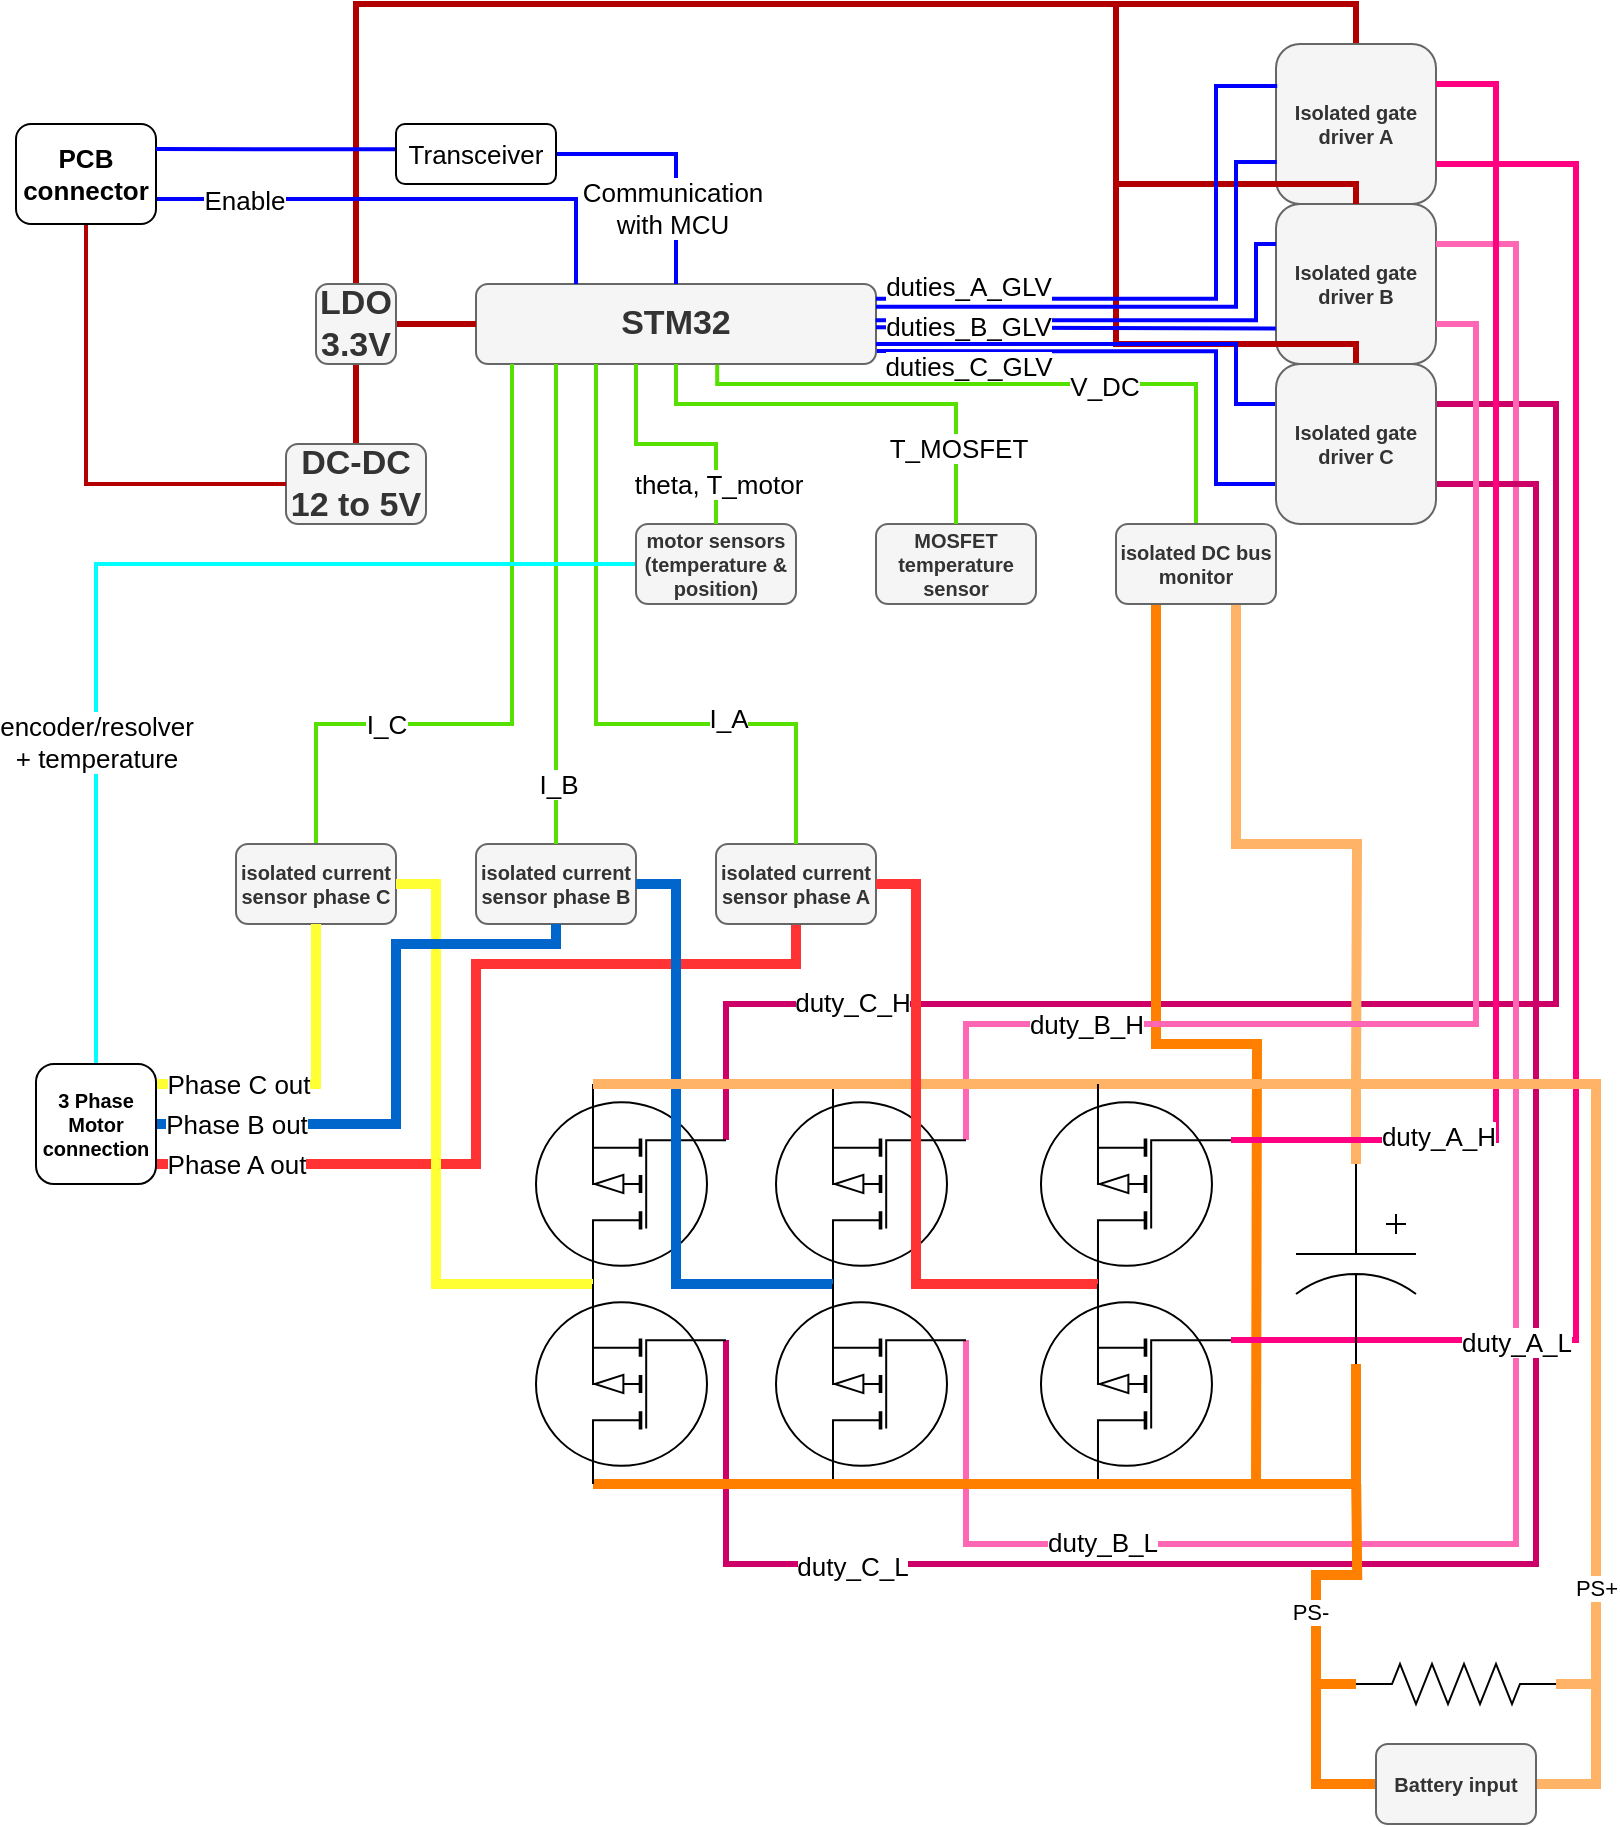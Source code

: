 <mxfile version="15.4.0" type="device"><diagram id="5Pzjqq4wumQUQImw1hYu" name="Página-1"><mxGraphModel dx="2403" dy="459" grid="1" gridSize="10" guides="1" tooltips="1" connect="1" arrows="1" fold="1" page="1" pageScale="1" pageWidth="827" pageHeight="1169" math="0" shadow="0"><root><mxCell id="0"/><mxCell id="1" parent="0"/><mxCell id="_ojt_vFUJK3-o-UAmFjO-43" value="Isolated gate driver B" style="rounded=1;whiteSpace=wrap;html=1;fontSize=10;fontStyle=1;fillColor=#f5f5f5;strokeColor=#666666;fontColor=#333333;" parent="1" vertex="1"><mxGeometry x="-190" y="110" width="80" height="80" as="geometry"/></mxCell><mxCell id="_ojt_vFUJK3-o-UAmFjO-94" style="edgeStyle=orthogonalEdgeStyle;rounded=0;orthogonalLoop=1;jettySize=auto;html=1;exitX=0.5;exitY=0;exitDx=0;exitDy=0;fontSize=10;endArrow=none;endFill=0;strokeColor=#B20000;strokeWidth=3;fillColor=#e51400;" parent="1" source="_ojt_vFUJK3-o-UAmFjO-44" edge="1"><mxGeometry relative="1" as="geometry"><mxPoint x="-270" y="100" as="targetPoint"/><Array as="points"><mxPoint x="-150" y="180"/><mxPoint x="-270" y="180"/></Array></mxGeometry></mxCell><mxCell id="_ojt_vFUJK3-o-UAmFjO-75" style="edgeStyle=orthogonalEdgeStyle;rounded=0;orthogonalLoop=1;jettySize=auto;html=1;exitX=0;exitY=0.72;exitDx=0;exitDy=0;exitPerimeter=0;entryX=1;entryY=0.25;entryDx=0;entryDy=0;fontSize=10;endArrow=none;endFill=0;strokeColor=#CC0066;strokeWidth=3;" parent="1" source="_ojt_vFUJK3-o-UAmFjO-55" target="_ojt_vFUJK3-o-UAmFjO-44" edge="1"><mxGeometry relative="1" as="geometry"><Array as="points"><mxPoint x="-465" y="510"/><mxPoint x="-50" y="510"/><mxPoint x="-50" y="210"/></Array></mxGeometry></mxCell><mxCell id="_ojt_vFUJK3-o-UAmFjO-109" value="duty_C_H" style="edgeLabel;html=1;align=center;verticalAlign=middle;resizable=0;points=[];fontSize=13;" parent="_ojt_vFUJK3-o-UAmFjO-75" vertex="1" connectable="0"><mxGeometry x="-0.705" y="1" relative="1" as="geometry"><mxPoint x="6" as="offset"/></mxGeometry></mxCell><mxCell id="_ojt_vFUJK3-o-UAmFjO-55" value="" style="verticalLabelPosition=bottom;shadow=0;dashed=0;align=center;html=1;verticalAlign=top;shape=mxgraph.electrical.mosfets1.mosfet_ic_p;fontSize=10;direction=west;" parent="1" vertex="1"><mxGeometry x="-560" y="550" width="95" height="100" as="geometry"/></mxCell><mxCell id="_ojt_vFUJK3-o-UAmFjO-4" value="STM32" style="rounded=1;whiteSpace=wrap;html=1;fontSize=17;fontStyle=1;fillColor=#f5f5f5;strokeColor=#666666;fontColor=#333333;" parent="1" vertex="1"><mxGeometry x="-590" y="150" width="200" height="40" as="geometry"/></mxCell><mxCell id="_ojt_vFUJK3-o-UAmFjO-5" value="" style="edgeStyle=orthogonalEdgeStyle;rounded=0;orthogonalLoop=1;jettySize=auto;html=1;endArrow=none;endFill=0;endSize=4;strokeColor=#B20000;strokeWidth=3;fillColor=#e51400;" parent="1" source="_ojt_vFUJK3-o-UAmFjO-7" target="_ojt_vFUJK3-o-UAmFjO-4" edge="1"><mxGeometry relative="1" as="geometry"/></mxCell><mxCell id="_ojt_vFUJK3-o-UAmFjO-6" value="" style="edgeStyle=orthogonalEdgeStyle;rounded=0;orthogonalLoop=1;jettySize=auto;html=1;fillColor=#e51400;strokeColor=#B20000;endArrow=none;endFill=0;strokeWidth=3;" parent="1" source="_ojt_vFUJK3-o-UAmFjO-7" target="_ojt_vFUJK3-o-UAmFjO-8" edge="1"><mxGeometry relative="1" as="geometry"/></mxCell><mxCell id="_ojt_vFUJK3-o-UAmFjO-92" style="edgeStyle=orthogonalEdgeStyle;rounded=0;orthogonalLoop=1;jettySize=auto;html=1;entryX=0.5;entryY=0;entryDx=0;entryDy=0;fontSize=10;endArrow=none;endFill=0;strokeColor=#B20000;strokeWidth=3;fillColor=#e51400;" parent="1" source="_ojt_vFUJK3-o-UAmFjO-7" target="_ojt_vFUJK3-o-UAmFjO-42" edge="1"><mxGeometry relative="1" as="geometry"><Array as="points"><mxPoint x="-650" y="10"/><mxPoint x="-150" y="10"/></Array></mxGeometry></mxCell><mxCell id="_ojt_vFUJK3-o-UAmFjO-7" value="LDO 3.3V" style="rounded=1;whiteSpace=wrap;html=1;fontSize=17;fontStyle=1;fillColor=#f5f5f5;strokeColor=#666666;fontColor=#333333;" parent="1" vertex="1"><mxGeometry x="-670" y="150" width="40" height="40" as="geometry"/></mxCell><mxCell id="_ojt_vFUJK3-o-UAmFjO-8" value="DC-DC 12 to 5V" style="rounded=1;whiteSpace=wrap;html=1;fontSize=17;fontStyle=1;fillColor=#f5f5f5;strokeColor=#666666;fontColor=#333333;" parent="1" vertex="1"><mxGeometry x="-685" y="230" width="70" height="40" as="geometry"/></mxCell><mxCell id="_ojt_vFUJK3-o-UAmFjO-9" style="edgeStyle=orthogonalEdgeStyle;rounded=0;orthogonalLoop=1;jettySize=auto;html=1;exitX=0.5;exitY=0;exitDx=0;exitDy=0;entryX=0.09;entryY=1.001;entryDx=0;entryDy=0;endArrow=none;endFill=0;strokeWidth=2;fillColor=#60a917;strokeColor=#56E000;entryPerimeter=0;" parent="1" source="_ojt_vFUJK3-o-UAmFjO-10" target="_ojt_vFUJK3-o-UAmFjO-4" edge="1"><mxGeometry relative="1" as="geometry"><Array as="points"><mxPoint x="-670" y="370"/><mxPoint x="-572" y="370"/></Array><mxPoint x="-130" y="610.0" as="targetPoint"/></mxGeometry></mxCell><mxCell id="_ojt_vFUJK3-o-UAmFjO-123" value="I_C" style="edgeLabel;html=1;align=center;verticalAlign=middle;resizable=0;points=[];fontSize=13;" parent="_ojt_vFUJK3-o-UAmFjO-9" vertex="1" connectable="0"><mxGeometry x="-0.442" relative="1" as="geometry"><mxPoint as="offset"/></mxGeometry></mxCell><mxCell id="_ojt_vFUJK3-o-UAmFjO-10" value="&lt;div style=&quot;font-size: 10px&quot;&gt;isolated current sensor phase C&lt;/div&gt;" style="rounded=1;whiteSpace=wrap;html=1;fontSize=10;fontStyle=1;fillColor=#f5f5f5;strokeColor=#666666;fontColor=#333333;" parent="1" vertex="1"><mxGeometry x="-710" y="430" width="80" height="40" as="geometry"/></mxCell><mxCell id="_ojt_vFUJK3-o-UAmFjO-11" value="isolated&amp;nbsp;&lt;span&gt;current&lt;/span&gt;&lt;br&gt;&lt;div&gt;&lt;span style=&quot;font-size: 10px&quot;&gt;sensor phase B&lt;/span&gt;&lt;/div&gt;" style="rounded=1;whiteSpace=wrap;html=1;fontSize=10;fontStyle=1;fillColor=#f5f5f5;strokeColor=#666666;fontColor=#333333;" parent="1" vertex="1"><mxGeometry x="-590" y="430" width="80" height="40" as="geometry"/></mxCell><mxCell id="_ojt_vFUJK3-o-UAmFjO-79" style="edgeStyle=orthogonalEdgeStyle;rounded=0;orthogonalLoop=1;jettySize=auto;html=1;exitX=0.5;exitY=1;exitDx=0;exitDy=0;fontSize=10;endArrow=none;endFill=0;strokeColor=#FF3333;strokeWidth=5;" parent="1" source="_ojt_vFUJK3-o-UAmFjO-12" edge="1"><mxGeometry relative="1" as="geometry"><mxPoint x="-750" y="590" as="targetPoint"/><Array as="points"><mxPoint x="-430" y="490"/><mxPoint x="-590" y="490"/><mxPoint x="-590" y="590"/></Array></mxGeometry></mxCell><mxCell id="_ojt_vFUJK3-o-UAmFjO-108" value="Phase A out" style="edgeLabel;html=1;align=center;verticalAlign=middle;resizable=0;points=[];fontSize=13;" parent="_ojt_vFUJK3-o-UAmFjO-79" vertex="1" connectable="0"><mxGeometry x="0.869" relative="1" as="geometry"><mxPoint x="11" as="offset"/></mxGeometry></mxCell><mxCell id="_ojt_vFUJK3-o-UAmFjO-12" value="isolated&amp;nbsp;&lt;span&gt;current sensor phase A&lt;/span&gt;" style="rounded=1;whiteSpace=wrap;html=1;fontSize=10;fontStyle=1;fillColor=#f5f5f5;strokeColor=#666666;fontColor=#333333;" parent="1" vertex="1"><mxGeometry x="-470" y="430" width="80" height="40" as="geometry"/></mxCell><mxCell id="_ojt_vFUJK3-o-UAmFjO-14" style="edgeStyle=orthogonalEdgeStyle;rounded=0;orthogonalLoop=1;jettySize=auto;html=1;exitX=0.5;exitY=0;exitDx=0;exitDy=0;endArrow=none;endFill=0;strokeWidth=2;fillColor=#60a917;strokeColor=#56E000;" parent="1" source="_ojt_vFUJK3-o-UAmFjO-11" edge="1"><mxGeometry relative="1" as="geometry"><Array as="points"><mxPoint x="-550" y="190"/></Array><mxPoint x="-550" y="190" as="targetPoint"/><mxPoint x="-549.97" y="430" as="sourcePoint"/></mxGeometry></mxCell><mxCell id="_ojt_vFUJK3-o-UAmFjO-124" value="I_B" style="edgeLabel;html=1;align=center;verticalAlign=middle;resizable=0;points=[];fontSize=13;" parent="_ojt_vFUJK3-o-UAmFjO-14" vertex="1" connectable="0"><mxGeometry x="-0.746" y="-1" relative="1" as="geometry"><mxPoint as="offset"/></mxGeometry></mxCell><mxCell id="_ojt_vFUJK3-o-UAmFjO-15" style="edgeStyle=orthogonalEdgeStyle;rounded=0;orthogonalLoop=1;jettySize=auto;html=1;exitX=0.5;exitY=0;exitDx=0;exitDy=0;endArrow=none;endFill=0;strokeWidth=2;fillColor=#60a917;strokeColor=#56E000;" parent="1" edge="1"><mxGeometry relative="1" as="geometry"><Array as="points"><mxPoint x="-430" y="370"/><mxPoint x="-530" y="370"/><mxPoint x="-530" y="190"/></Array><mxPoint x="-530" y="190" as="targetPoint"/><mxPoint x="-430.0" y="430" as="sourcePoint"/></mxGeometry></mxCell><mxCell id="_ojt_vFUJK3-o-UAmFjO-125" value="I_A" style="edgeLabel;html=1;align=center;verticalAlign=middle;resizable=0;points=[];fontSize=13;" parent="_ojt_vFUJK3-o-UAmFjO-15" vertex="1" connectable="0"><mxGeometry x="-0.446" y="-3" relative="1" as="geometry"><mxPoint as="offset"/></mxGeometry></mxCell><mxCell id="_ojt_vFUJK3-o-UAmFjO-95" style="edgeStyle=orthogonalEdgeStyle;rounded=0;orthogonalLoop=1;jettySize=auto;html=1;entryX=0.5;entryY=0;entryDx=0;entryDy=0;fontSize=10;endArrow=none;endFill=0;strokeColor=#00FFFF;strokeWidth=2;" parent="1" source="_ojt_vFUJK3-o-UAmFjO-35" target="_ojt_vFUJK3-o-UAmFjO-80" edge="1"><mxGeometry relative="1" as="geometry"/></mxCell><mxCell id="_ojt_vFUJK3-o-UAmFjO-118" value="encoder/resolver&lt;br&gt;+ temperature" style="edgeLabel;html=1;align=center;verticalAlign=middle;resizable=0;points=[];fontSize=13;" parent="_ojt_vFUJK3-o-UAmFjO-95" vertex="1" connectable="0"><mxGeometry x="0.379" relative="1" as="geometry"><mxPoint as="offset"/></mxGeometry></mxCell><mxCell id="_ojt_vFUJK3-o-UAmFjO-35" value="motor sensors&lt;br&gt;(temperature &amp;amp; position)" style="rounded=1;whiteSpace=wrap;html=1;fontSize=10;fontStyle=1;fillColor=#f5f5f5;strokeColor=#666666;fontColor=#333333;" parent="1" vertex="1"><mxGeometry x="-510" y="270" width="80" height="40" as="geometry"/></mxCell><mxCell id="_ojt_vFUJK3-o-UAmFjO-36" value="MOSFET temperature sensor" style="rounded=1;whiteSpace=wrap;html=1;fontSize=10;fontStyle=1;fillColor=#f5f5f5;strokeColor=#666666;fontColor=#333333;" parent="1" vertex="1"><mxGeometry x="-390" y="270" width="80" height="40" as="geometry"/></mxCell><mxCell id="_ojt_vFUJK3-o-UAmFjO-38" style="edgeStyle=orthogonalEdgeStyle;rounded=0;orthogonalLoop=1;jettySize=auto;html=1;exitX=0.5;exitY=0;exitDx=0;exitDy=0;endArrow=none;endFill=0;strokeWidth=2;fillColor=#60a917;strokeColor=#56E000;" parent="1" source="_ojt_vFUJK3-o-UAmFjO-35" edge="1"><mxGeometry relative="1" as="geometry"><Array as="points"><mxPoint x="-470" y="230"/><mxPoint x="-510" y="230"/></Array><mxPoint x="-510" y="190" as="targetPoint"/><mxPoint x="-410.0" y="430" as="sourcePoint"/></mxGeometry></mxCell><mxCell id="_ojt_vFUJK3-o-UAmFjO-121" value="theta, T_motor" style="edgeLabel;html=1;align=center;verticalAlign=middle;resizable=0;points=[];fontSize=13;" parent="_ojt_vFUJK3-o-UAmFjO-38" vertex="1" connectable="0"><mxGeometry x="0.245" y="1" relative="1" as="geometry"><mxPoint x="35" y="19" as="offset"/></mxGeometry></mxCell><mxCell id="_ojt_vFUJK3-o-UAmFjO-39" style="edgeStyle=orthogonalEdgeStyle;rounded=0;orthogonalLoop=1;jettySize=auto;html=1;exitX=0.5;exitY=0;exitDx=0;exitDy=0;endArrow=none;endFill=0;strokeWidth=2;fillColor=#60a917;strokeColor=#56E000;entryX=0.5;entryY=1;entryDx=0;entryDy=0;" parent="1" target="_ojt_vFUJK3-o-UAmFjO-4" edge="1"><mxGeometry relative="1" as="geometry"><Array as="points"><mxPoint x="-350" y="210"/><mxPoint x="-490" y="210"/></Array><mxPoint x="-480" y="200" as="targetPoint"/><mxPoint x="-350" y="270" as="sourcePoint"/></mxGeometry></mxCell><mxCell id="_ojt_vFUJK3-o-UAmFjO-120" value="T_MOSFET" style="edgeLabel;html=1;align=center;verticalAlign=middle;resizable=0;points=[];fontSize=13;" parent="_ojt_vFUJK3-o-UAmFjO-39" vertex="1" connectable="0"><mxGeometry x="-0.652" y="-1" relative="1" as="geometry"><mxPoint as="offset"/></mxGeometry></mxCell><mxCell id="_ojt_vFUJK3-o-UAmFjO-41" style="edgeStyle=orthogonalEdgeStyle;rounded=0;orthogonalLoop=1;jettySize=auto;html=1;entryX=0.603;entryY=1.008;entryDx=0;entryDy=0;entryPerimeter=0;fontSize=10;endArrow=none;endFill=0;strokeWidth=2;strokeColor=#56E000;" parent="1" source="_ojt_vFUJK3-o-UAmFjO-40" target="_ojt_vFUJK3-o-UAmFjO-4" edge="1"><mxGeometry relative="1" as="geometry"><Array as="points"><mxPoint x="-230" y="200"/><mxPoint x="-469" y="200"/></Array></mxGeometry></mxCell><mxCell id="_ojt_vFUJK3-o-UAmFjO-119" value="V_DC" style="edgeLabel;html=1;align=center;verticalAlign=middle;resizable=0;points=[];fontSize=13;" parent="_ojt_vFUJK3-o-UAmFjO-41" vertex="1" connectable="0"><mxGeometry x="-0.272" y="1" relative="1" as="geometry"><mxPoint as="offset"/></mxGeometry></mxCell><mxCell id="_ojt_vFUJK3-o-UAmFjO-90" style="edgeStyle=orthogonalEdgeStyle;rounded=0;orthogonalLoop=1;jettySize=auto;html=1;exitX=0.75;exitY=1;exitDx=0;exitDy=0;fontSize=10;endArrow=none;endFill=0;strokeColor=#FFB366;strokeWidth=5;" parent="1" source="_ojt_vFUJK3-o-UAmFjO-40" edge="1"><mxGeometry relative="1" as="geometry"><mxPoint x="-150" y="550" as="targetPoint"/></mxGeometry></mxCell><mxCell id="_ojt_vFUJK3-o-UAmFjO-91" style="edgeStyle=orthogonalEdgeStyle;rounded=0;orthogonalLoop=1;jettySize=auto;html=1;exitX=0.25;exitY=1;exitDx=0;exitDy=0;fontSize=10;endArrow=none;endFill=0;strokeColor=#FF8000;strokeWidth=5;" parent="1" source="_ojt_vFUJK3-o-UAmFjO-40" edge="1"><mxGeometry relative="1" as="geometry"><mxPoint x="-200" y="750" as="targetPoint"/></mxGeometry></mxCell><mxCell id="_ojt_vFUJK3-o-UAmFjO-40" value="isolated DC bus monitor" style="rounded=1;whiteSpace=wrap;html=1;fontSize=10;fontStyle=1;fillColor=#f5f5f5;strokeColor=#666666;fontColor=#333333;" parent="1" vertex="1"><mxGeometry x="-270" y="270" width="80" height="40" as="geometry"/></mxCell><mxCell id="_ojt_vFUJK3-o-UAmFjO-42" value="Isolated gate driver A" style="rounded=1;whiteSpace=wrap;html=1;fontSize=10;fontStyle=1;fillColor=#f5f5f5;strokeColor=#666666;fontColor=#333333;" parent="1" vertex="1"><mxGeometry x="-190" y="30" width="80" height="80" as="geometry"/></mxCell><mxCell id="_ojt_vFUJK3-o-UAmFjO-47" style="edgeStyle=orthogonalEdgeStyle;rounded=0;orthogonalLoop=1;jettySize=auto;html=1;exitX=-0.001;exitY=0.778;exitDx=0;exitDy=0;entryX=1;entryY=0.539;entryDx=0;entryDy=0;entryPerimeter=0;fontSize=10;endArrow=none;endFill=0;strokeColor=#0000FF;strokeWidth=2;exitPerimeter=0;" parent="1" source="_ojt_vFUJK3-o-UAmFjO-43" target="_ojt_vFUJK3-o-UAmFjO-4" edge="1"><mxGeometry relative="1" as="geometry"><Array as="points"><mxPoint x="-390" y="172"/></Array></mxGeometry></mxCell><mxCell id="_ojt_vFUJK3-o-UAmFjO-48" style="edgeStyle=orthogonalEdgeStyle;rounded=0;orthogonalLoop=1;jettySize=auto;html=1;exitX=0;exitY=0.25;exitDx=0;exitDy=0;entryX=0.999;entryY=0.452;entryDx=0;entryDy=0;entryPerimeter=0;fontSize=10;endArrow=none;endFill=0;strokeColor=#0000FF;strokeWidth=2;" parent="1" source="_ojt_vFUJK3-o-UAmFjO-43" target="_ojt_vFUJK3-o-UAmFjO-4" edge="1"><mxGeometry relative="1" as="geometry"><Array as="points"><mxPoint x="-200" y="130"/><mxPoint x="-200" y="168"/></Array></mxGeometry></mxCell><mxCell id="_ojt_vFUJK3-o-UAmFjO-73" style="edgeStyle=orthogonalEdgeStyle;rounded=0;orthogonalLoop=1;jettySize=auto;html=1;exitX=1;exitY=0.25;exitDx=0;exitDy=0;entryX=0;entryY=0.72;entryDx=0;entryDy=0;entryPerimeter=0;fontSize=10;endArrow=none;endFill=0;strokeColor=#FF66B3;strokeWidth=3;" parent="1" source="_ojt_vFUJK3-o-UAmFjO-43" target="_ojt_vFUJK3-o-UAmFjO-52" edge="1"><mxGeometry relative="1" as="geometry"><Array as="points"><mxPoint x="-70" y="130"/><mxPoint x="-70" y="780"/><mxPoint x="-345" y="780"/></Array></mxGeometry></mxCell><mxCell id="_ojt_vFUJK3-o-UAmFjO-112" value="duty_B_L" style="edgeLabel;html=1;align=center;verticalAlign=middle;resizable=0;points=[];fontSize=13;" parent="_ojt_vFUJK3-o-UAmFjO-73" vertex="1" connectable="0"><mxGeometry x="0.681" y="-1" relative="1" as="geometry"><mxPoint as="offset"/></mxGeometry></mxCell><mxCell id="_ojt_vFUJK3-o-UAmFjO-93" style="edgeStyle=orthogonalEdgeStyle;rounded=0;orthogonalLoop=1;jettySize=auto;html=1;exitX=0.5;exitY=0;exitDx=0;exitDy=0;fontSize=10;endArrow=none;endFill=0;strokeColor=#B20000;strokeWidth=3;fillColor=#e51400;" parent="1" source="_ojt_vFUJK3-o-UAmFjO-43" edge="1"><mxGeometry relative="1" as="geometry"><mxPoint x="-270" y="10" as="targetPoint"/><Array as="points"><mxPoint x="-150" y="100"/><mxPoint x="-270" y="100"/></Array></mxGeometry></mxCell><mxCell id="_ojt_vFUJK3-o-UAmFjO-45" style="edgeStyle=orthogonalEdgeStyle;rounded=0;orthogonalLoop=1;jettySize=auto;html=1;exitX=0;exitY=0.75;exitDx=0;exitDy=0;entryX=1.002;entryY=0.839;entryDx=0;entryDy=0;entryPerimeter=0;fontSize=10;endArrow=none;endFill=0;strokeColor=#0000FF;strokeWidth=2;fillColor=#0050ef;" parent="1" source="_ojt_vFUJK3-o-UAmFjO-44" target="_ojt_vFUJK3-o-UAmFjO-4" edge="1"><mxGeometry relative="1" as="geometry"><Array as="points"><mxPoint x="-220" y="250"/><mxPoint x="-220" y="184"/></Array></mxGeometry></mxCell><mxCell id="_ojt_vFUJK3-o-UAmFjO-46" style="edgeStyle=orthogonalEdgeStyle;rounded=0;orthogonalLoop=1;jettySize=auto;html=1;exitX=0;exitY=0.25;exitDx=0;exitDy=0;entryX=1;entryY=0.75;entryDx=0;entryDy=0;fontSize=10;endArrow=none;endFill=0;strokeColor=#0000FF;strokeWidth=2;" parent="1" source="_ojt_vFUJK3-o-UAmFjO-44" target="_ojt_vFUJK3-o-UAmFjO-4" edge="1"><mxGeometry relative="1" as="geometry"><Array as="points"><mxPoint x="-210" y="210"/><mxPoint x="-210" y="180"/></Array></mxGeometry></mxCell><mxCell id="_ojt_vFUJK3-o-UAmFjO-74" style="edgeStyle=orthogonalEdgeStyle;rounded=0;orthogonalLoop=1;jettySize=auto;html=1;exitX=1;exitY=0.75;exitDx=0;exitDy=0;entryX=0;entryY=0.72;entryDx=0;entryDy=0;entryPerimeter=0;fontSize=10;endArrow=none;endFill=0;strokeColor=#CC0066;strokeWidth=3;" parent="1" source="_ojt_vFUJK3-o-UAmFjO-44" target="_ojt_vFUJK3-o-UAmFjO-56" edge="1"><mxGeometry relative="1" as="geometry"><Array as="points"><mxPoint x="-60" y="250"/><mxPoint x="-60" y="790"/><mxPoint x="-465" y="790"/></Array></mxGeometry></mxCell><mxCell id="_ojt_vFUJK3-o-UAmFjO-110" value="duty_C_L" style="edgeLabel;html=1;align=center;verticalAlign=middle;resizable=0;points=[];fontSize=13;" parent="_ojt_vFUJK3-o-UAmFjO-74" vertex="1" connectable="0"><mxGeometry x="0.712" y="1" relative="1" as="geometry"><mxPoint x="15" as="offset"/></mxGeometry></mxCell><mxCell id="_ojt_vFUJK3-o-UAmFjO-44" value="Isolated gate driver C" style="rounded=1;whiteSpace=wrap;html=1;fontSize=10;fontStyle=1;fillColor=#f5f5f5;strokeColor=#666666;fontColor=#333333;" parent="1" vertex="1"><mxGeometry x="-190" y="190" width="80" height="80" as="geometry"/></mxCell><mxCell id="_ojt_vFUJK3-o-UAmFjO-49" style="edgeStyle=orthogonalEdgeStyle;rounded=0;orthogonalLoop=1;jettySize=auto;html=1;entryX=0.005;entryY=0.733;entryDx=0;entryDy=0;entryPerimeter=0;fontSize=10;endArrow=none;endFill=0;strokeColor=#0000FF;strokeWidth=2;fillColor=#0050ef;exitX=1;exitY=0.285;exitDx=0;exitDy=0;exitPerimeter=0;" parent="1" source="_ojt_vFUJK3-o-UAmFjO-4" target="_ojt_vFUJK3-o-UAmFjO-42" edge="1"><mxGeometry relative="1" as="geometry"><mxPoint x="-390" y="163" as="sourcePoint"/><mxPoint x="-190" y="140" as="targetPoint"/><Array as="points"><mxPoint x="-210" y="161"/><mxPoint x="-210" y="89"/><mxPoint x="-190" y="89"/></Array></mxGeometry></mxCell><mxCell id="_ojt_vFUJK3-o-UAmFjO-50" style="edgeStyle=orthogonalEdgeStyle;rounded=0;orthogonalLoop=1;jettySize=auto;html=1;exitX=1;exitY=0.185;exitDx=0;exitDy=0;entryX=0.007;entryY=0.26;entryDx=0;entryDy=0;fontSize=10;endArrow=none;endFill=0;strokeColor=#0000FF;strokeWidth=2;exitPerimeter=0;entryPerimeter=0;" parent="1" source="_ojt_vFUJK3-o-UAmFjO-4" target="_ojt_vFUJK3-o-UAmFjO-42" edge="1"><mxGeometry relative="1" as="geometry"><mxPoint x="-390" y="100" as="sourcePoint"/><mxPoint x="-190" y="120" as="targetPoint"/><Array as="points"><mxPoint x="-220" y="157"/><mxPoint x="-220" y="51"/><mxPoint x="-189" y="51"/></Array></mxGeometry></mxCell><mxCell id="_ojt_vFUJK3-o-UAmFjO-115" value="duties_A_GLV" style="edgeLabel;html=1;align=center;verticalAlign=middle;resizable=0;points=[];fontSize=13;" parent="_ojt_vFUJK3-o-UAmFjO-50" vertex="1" connectable="0"><mxGeometry x="-0.9" y="2" relative="1" as="geometry"><mxPoint x="30" y="-5" as="offset"/></mxGeometry></mxCell><mxCell id="_ojt_vFUJK3-o-UAmFjO-116" value="duties_B_GLV" style="edgeLabel;html=1;align=center;verticalAlign=middle;resizable=0;points=[];fontSize=13;" parent="_ojt_vFUJK3-o-UAmFjO-50" vertex="1" connectable="0"><mxGeometry x="-0.9" y="2" relative="1" as="geometry"><mxPoint x="30" y="15" as="offset"/></mxGeometry></mxCell><mxCell id="_ojt_vFUJK3-o-UAmFjO-117" value="duties_C_GLV" style="edgeLabel;html=1;align=center;verticalAlign=middle;resizable=0;points=[];fontSize=13;" parent="_ojt_vFUJK3-o-UAmFjO-50" vertex="1" connectable="0"><mxGeometry x="-0.9" y="2" relative="1" as="geometry"><mxPoint x="30" y="35" as="offset"/></mxGeometry></mxCell><mxCell id="_ojt_vFUJK3-o-UAmFjO-72" style="edgeStyle=orthogonalEdgeStyle;rounded=0;orthogonalLoop=1;jettySize=auto;html=1;exitX=0;exitY=0.72;exitDx=0;exitDy=0;exitPerimeter=0;entryX=1;entryY=0.75;entryDx=0;entryDy=0;fontSize=10;endArrow=none;endFill=0;strokeColor=#FF66B3;strokeWidth=3;" parent="1" source="_ojt_vFUJK3-o-UAmFjO-51" target="_ojt_vFUJK3-o-UAmFjO-43" edge="1"><mxGeometry relative="1" as="geometry"><Array as="points"><mxPoint x="-345" y="520"/><mxPoint x="-90" y="520"/><mxPoint x="-90" y="170"/></Array></mxGeometry></mxCell><mxCell id="_ojt_vFUJK3-o-UAmFjO-111" value="duty_B_H" style="edgeLabel;html=1;align=center;verticalAlign=middle;resizable=0;points=[];fontSize=13;" parent="_ojt_vFUJK3-o-UAmFjO-72" vertex="1" connectable="0"><mxGeometry x="-0.655" relative="1" as="geometry"><mxPoint as="offset"/></mxGeometry></mxCell><mxCell id="_ojt_vFUJK3-o-UAmFjO-51" value="" style="verticalLabelPosition=bottom;shadow=0;dashed=0;align=center;html=1;verticalAlign=top;shape=mxgraph.electrical.mosfets1.mosfet_ic_p;fontSize=10;direction=west;" parent="1" vertex="1"><mxGeometry x="-440" y="550" width="95" height="100" as="geometry"/></mxCell><mxCell id="_ojt_vFUJK3-o-UAmFjO-65" style="edgeStyle=orthogonalEdgeStyle;rounded=0;orthogonalLoop=1;jettySize=auto;html=1;exitX=0.7;exitY=1;exitDx=0;exitDy=0;exitPerimeter=0;fontSize=10;endArrow=none;endFill=0;strokeColor=#0066CC;strokeWidth=5;entryX=1;entryY=0.5;entryDx=0;entryDy=0;fillColor=#ffff88;" parent="1" source="_ojt_vFUJK3-o-UAmFjO-52" target="_ojt_vFUJK3-o-UAmFjO-11" edge="1"><mxGeometry relative="1" as="geometry"><mxPoint x="-750.0" y="670" as="targetPoint"/><Array as="points"><mxPoint x="-490" y="650"/><mxPoint x="-490" y="450"/></Array></mxGeometry></mxCell><mxCell id="_ojt_vFUJK3-o-UAmFjO-52" value="" style="verticalLabelPosition=bottom;shadow=0;dashed=0;align=center;html=1;verticalAlign=top;shape=mxgraph.electrical.mosfets1.mosfet_ic_p;fontSize=10;direction=west;" parent="1" vertex="1"><mxGeometry x="-440" y="650" width="95" height="100" as="geometry"/></mxCell><mxCell id="_ojt_vFUJK3-o-UAmFjO-60" style="edgeStyle=orthogonalEdgeStyle;rounded=0;orthogonalLoop=1;jettySize=auto;html=1;exitX=0.7;exitY=1;exitDx=0;exitDy=0;exitPerimeter=0;entryX=0.7;entryY=1;entryDx=0;entryDy=0;entryPerimeter=0;fontSize=10;endArrow=none;endFill=0;strokeColor=#FFB366;strokeWidth=5;fillColor=#f0a30a;" parent="1" source="_ojt_vFUJK3-o-UAmFjO-55" target="_ojt_vFUJK3-o-UAmFjO-51" edge="1"><mxGeometry relative="1" as="geometry"><Array as="points"><mxPoint x="-450" y="550"/><mxPoint x="-450" y="550"/></Array></mxGeometry></mxCell><mxCell id="_ojt_vFUJK3-o-UAmFjO-64" style="edgeStyle=orthogonalEdgeStyle;rounded=0;orthogonalLoop=1;jettySize=auto;html=1;exitX=0.7;exitY=0;exitDx=0;exitDy=0;exitPerimeter=0;fontSize=10;endArrow=none;endFill=0;strokeColor=#FFFF33;strokeWidth=5;entryX=1;entryY=0.5;entryDx=0;entryDy=0;fillColor=#ffff88;" parent="1" source="_ojt_vFUJK3-o-UAmFjO-55" target="_ojt_vFUJK3-o-UAmFjO-10" edge="1"><mxGeometry relative="1" as="geometry"><mxPoint x="-760" y="590" as="targetPoint"/><Array as="points"><mxPoint x="-610" y="650"/><mxPoint x="-610" y="450"/></Array></mxGeometry></mxCell><mxCell id="_ojt_vFUJK3-o-UAmFjO-62" style="edgeStyle=orthogonalEdgeStyle;rounded=0;orthogonalLoop=1;jettySize=auto;html=1;exitX=0.7;exitY=0;exitDx=0;exitDy=0;exitPerimeter=0;entryX=0.7;entryY=0;entryDx=0;entryDy=0;entryPerimeter=0;fontSize=10;endArrow=none;endFill=0;strokeColor=#FF8000;strokeWidth=5;" parent="1" source="_ojt_vFUJK3-o-UAmFjO-56" target="_ojt_vFUJK3-o-UAmFjO-52" edge="1"><mxGeometry relative="1" as="geometry"><Array as="points"><mxPoint x="-460" y="750"/><mxPoint x="-460" y="750"/></Array></mxGeometry></mxCell><mxCell id="_ojt_vFUJK3-o-UAmFjO-56" value="" style="verticalLabelPosition=bottom;shadow=0;dashed=0;align=center;html=1;verticalAlign=top;shape=mxgraph.electrical.mosfets1.mosfet_ic_p;fontSize=10;direction=west;" parent="1" vertex="1"><mxGeometry x="-560" y="650" width="95" height="100" as="geometry"/></mxCell><mxCell id="_ojt_vFUJK3-o-UAmFjO-61" style="edgeStyle=orthogonalEdgeStyle;rounded=0;orthogonalLoop=1;jettySize=auto;html=1;exitX=0.7;exitY=1;exitDx=0;exitDy=0;exitPerimeter=0;entryX=0.7;entryY=1;entryDx=0;entryDy=0;entryPerimeter=0;fontSize=10;endArrow=none;endFill=0;strokeColor=#FFB366;strokeWidth=5;fillColor=#f0a30a;" parent="1" source="_ojt_vFUJK3-o-UAmFjO-57" target="_ojt_vFUJK3-o-UAmFjO-51" edge="1"><mxGeometry relative="1" as="geometry"><Array as="points"><mxPoint x="-320" y="550"/><mxPoint x="-320" y="550"/></Array></mxGeometry></mxCell><mxCell id="_ojt_vFUJK3-o-UAmFjO-82" style="edgeStyle=orthogonalEdgeStyle;rounded=0;orthogonalLoop=1;jettySize=auto;html=1;exitX=0.7;exitY=1;exitDx=0;exitDy=0;exitPerimeter=0;entryX=0;entryY=0.5;entryDx=0;entryDy=0;entryPerimeter=0;fontSize=10;endArrow=none;endFill=0;strokeColor=#FFB366;strokeWidth=5;" parent="1" source="_ojt_vFUJK3-o-UAmFjO-57" target="_ojt_vFUJK3-o-UAmFjO-81" edge="1"><mxGeometry relative="1" as="geometry"><Array as="points"><mxPoint x="-150" y="550"/></Array></mxGeometry></mxCell><mxCell id="_ojt_vFUJK3-o-UAmFjO-57" value="" style="verticalLabelPosition=bottom;shadow=0;dashed=0;align=center;html=1;verticalAlign=top;shape=mxgraph.electrical.mosfets1.mosfet_ic_p;fontSize=10;direction=west;" parent="1" vertex="1"><mxGeometry x="-307.51" y="550" width="95" height="100" as="geometry"/></mxCell><mxCell id="_ojt_vFUJK3-o-UAmFjO-63" style="edgeStyle=orthogonalEdgeStyle;rounded=0;orthogonalLoop=1;jettySize=auto;html=1;exitX=0.7;exitY=0;exitDx=0;exitDy=0;exitPerimeter=0;entryX=0.7;entryY=0;entryDx=0;entryDy=0;entryPerimeter=0;fontSize=10;endArrow=none;endFill=0;strokeColor=#FF8000;strokeWidth=5;" parent="1" source="_ojt_vFUJK3-o-UAmFjO-58" target="_ojt_vFUJK3-o-UAmFjO-52" edge="1"><mxGeometry relative="1" as="geometry"><Array as="points"><mxPoint x="-320" y="750"/><mxPoint x="-320" y="750"/></Array></mxGeometry></mxCell><mxCell id="_ojt_vFUJK3-o-UAmFjO-66" style="edgeStyle=orthogonalEdgeStyle;rounded=0;orthogonalLoop=1;jettySize=auto;html=1;exitX=0.7;exitY=1;exitDx=0;exitDy=0;exitPerimeter=0;fontSize=10;endArrow=none;endFill=0;strokeColor=#FF3333;strokeWidth=5;entryX=1;entryY=0.5;entryDx=0;entryDy=0;fillColor=#ffff88;" parent="1" source="_ojt_vFUJK3-o-UAmFjO-58" target="_ojt_vFUJK3-o-UAmFjO-12" edge="1"><mxGeometry relative="1" as="geometry"><mxPoint x="-750.0" y="690" as="targetPoint"/><Array as="points"><mxPoint x="-370" y="650"/><mxPoint x="-370" y="450"/></Array></mxGeometry></mxCell><mxCell id="_ojt_vFUJK3-o-UAmFjO-58" value="" style="verticalLabelPosition=bottom;shadow=0;dashed=0;align=center;html=1;verticalAlign=top;shape=mxgraph.electrical.mosfets1.mosfet_ic_p;fontSize=10;direction=west;" parent="1" vertex="1"><mxGeometry x="-307.51" y="650" width="95" height="100" as="geometry"/></mxCell><mxCell id="_ojt_vFUJK3-o-UAmFjO-68" style="edgeStyle=orthogonalEdgeStyle;rounded=0;orthogonalLoop=1;jettySize=auto;html=1;entryX=0;entryY=0.72;entryDx=0;entryDy=0;entryPerimeter=0;fontSize=10;endArrow=none;endFill=0;strokeColor=#FF0080;strokeWidth=3;fillColor=#d80073;exitX=1;exitY=0.25;exitDx=0;exitDy=0;" parent="1" source="_ojt_vFUJK3-o-UAmFjO-42" target="_ojt_vFUJK3-o-UAmFjO-57" edge="1"><mxGeometry relative="1" as="geometry"><mxPoint x="-50" y="50" as="sourcePoint"/><mxPoint x="-213.03" y="570" as="targetPoint"/><Array as="points"><mxPoint x="-80" y="50"/><mxPoint x="-80" y="578"/></Array></mxGeometry></mxCell><mxCell id="_ojt_vFUJK3-o-UAmFjO-113" value="duty_A_H" style="edgeLabel;html=1;align=center;verticalAlign=middle;resizable=0;points=[];fontSize=13;" parent="_ojt_vFUJK3-o-UAmFjO-68" vertex="1" connectable="0"><mxGeometry x="0.893" y="-2" relative="1" as="geometry"><mxPoint x="66" as="offset"/></mxGeometry></mxCell><mxCell id="_ojt_vFUJK3-o-UAmFjO-71" style="edgeStyle=orthogonalEdgeStyle;rounded=0;orthogonalLoop=1;jettySize=auto;html=1;entryX=0;entryY=0.72;entryDx=0;entryDy=0;entryPerimeter=0;fontSize=10;endArrow=none;endFill=0;strokeColor=#FF0080;strokeWidth=3;fillColor=#d80073;exitX=1;exitY=0.75;exitDx=0;exitDy=0;" parent="1" source="_ojt_vFUJK3-o-UAmFjO-42" target="_ojt_vFUJK3-o-UAmFjO-58" edge="1"><mxGeometry relative="1" as="geometry"><mxPoint x="-110" y="87" as="sourcePoint"/><mxPoint x="-212.51" y="615" as="targetPoint"/><Array as="points"><mxPoint x="-40" y="90"/><mxPoint x="-40" y="678"/></Array></mxGeometry></mxCell><mxCell id="_ojt_vFUJK3-o-UAmFjO-114" value="duty_A_L" style="edgeLabel;html=1;align=center;verticalAlign=middle;resizable=0;points=[];fontSize=13;" parent="_ojt_vFUJK3-o-UAmFjO-71" vertex="1" connectable="0"><mxGeometry x="0.893" y="1" relative="1" as="geometry"><mxPoint x="98" as="offset"/></mxGeometry></mxCell><mxCell id="_ojt_vFUJK3-o-UAmFjO-76" style="edgeStyle=orthogonalEdgeStyle;rounded=0;orthogonalLoop=1;jettySize=auto;html=1;fontSize=10;endArrow=none;endFill=0;strokeColor=#FFFF33;strokeWidth=5;entryX=0.5;entryY=1;entryDx=0;entryDy=0;fillColor=#ffff88;" parent="1" target="_ojt_vFUJK3-o-UAmFjO-10" edge="1"><mxGeometry relative="1" as="geometry"><mxPoint x="-770" y="470" as="targetPoint"/><mxPoint x="-750" y="550" as="sourcePoint"/><Array as="points"><mxPoint x="-670" y="550"/></Array></mxGeometry></mxCell><mxCell id="_ojt_vFUJK3-o-UAmFjO-106" value="Phase C out" style="edgeLabel;html=1;align=center;verticalAlign=middle;resizable=0;points=[];fontSize=13;" parent="_ojt_vFUJK3-o-UAmFjO-76" vertex="1" connectable="0"><mxGeometry x="-0.708" relative="1" as="geometry"><mxPoint x="17" as="offset"/></mxGeometry></mxCell><mxCell id="_ojt_vFUJK3-o-UAmFjO-78" style="edgeStyle=orthogonalEdgeStyle;rounded=0;orthogonalLoop=1;jettySize=auto;html=1;exitX=0.5;exitY=1;exitDx=0;exitDy=0;fontSize=10;endArrow=none;endFill=0;strokeColor=#0066CC;strokeWidth=5;fillColor=#ffff88;" parent="1" source="_ojt_vFUJK3-o-UAmFjO-11" edge="1"><mxGeometry relative="1" as="geometry"><mxPoint x="-750" y="570" as="targetPoint"/><mxPoint x="-701.5" y="660" as="sourcePoint"/><Array as="points"><mxPoint x="-550" y="480"/><mxPoint x="-630" y="480"/><mxPoint x="-630" y="570"/></Array></mxGeometry></mxCell><mxCell id="_ojt_vFUJK3-o-UAmFjO-107" value="Phase B out" style="edgeLabel;html=1;align=center;verticalAlign=middle;resizable=0;points=[];fontSize=13;" parent="_ojt_vFUJK3-o-UAmFjO-78" vertex="1" connectable="0"><mxGeometry x="0.723" y="-1" relative="1" as="geometry"><mxPoint x="-2" y="1" as="offset"/></mxGeometry></mxCell><mxCell id="_ojt_vFUJK3-o-UAmFjO-80" value="3 Phase Motor connection" style="rounded=1;whiteSpace=wrap;html=1;fontSize=10;fontStyle=1" parent="1" vertex="1"><mxGeometry x="-810" y="540" width="60" height="60" as="geometry"/></mxCell><mxCell id="_ojt_vFUJK3-o-UAmFjO-83" style="edgeStyle=orthogonalEdgeStyle;rounded=0;orthogonalLoop=1;jettySize=auto;html=1;exitX=1;exitY=0.5;exitDx=0;exitDy=0;exitPerimeter=0;fontSize=10;endArrow=none;endFill=0;strokeColor=#FF8000;strokeWidth=5;" parent="1" source="_ojt_vFUJK3-o-UAmFjO-81" edge="1"><mxGeometry relative="1" as="geometry"><mxPoint x="-280" y="750" as="targetPoint"/><Array as="points"><mxPoint x="-150" y="750"/></Array></mxGeometry></mxCell><mxCell id="_ojt_vFUJK3-o-UAmFjO-81" value="" style="pointerEvents=1;verticalLabelPosition=bottom;shadow=0;dashed=0;align=center;html=1;verticalAlign=top;shape=mxgraph.electrical.capacitors.capacitor_3;fontSize=10;direction=south;" parent="1" vertex="1"><mxGeometry x="-180" y="590" width="60" height="100" as="geometry"/></mxCell><mxCell id="g6F3YXiU0y1X1FwHTLm5-1" style="edgeStyle=orthogonalEdgeStyle;rounded=0;orthogonalLoop=1;jettySize=auto;html=1;entryX=0;entryY=0.5;entryDx=0;entryDy=0;entryPerimeter=0;strokeColor=#FFB366;strokeWidth=5;endArrow=none;endFill=0;" edge="1" parent="1" source="_ojt_vFUJK3-o-UAmFjO-85" target="_ojt_vFUJK3-o-UAmFjO-126"><mxGeometry relative="1" as="geometry"><Array as="points"><mxPoint x="-30" y="900"/><mxPoint x="-30" y="850"/></Array></mxGeometry></mxCell><mxCell id="g6F3YXiU0y1X1FwHTLm5-3" style="edgeStyle=orthogonalEdgeStyle;rounded=0;orthogonalLoop=1;jettySize=auto;html=1;exitX=1;exitY=0.5;exitDx=0;exitDy=0;entryX=1;entryY=0.5;entryDx=0;entryDy=0;entryPerimeter=0;endArrow=none;endFill=0;strokeColor=#FF8000;strokeWidth=5;" edge="1" parent="1" source="_ojt_vFUJK3-o-UAmFjO-85" target="_ojt_vFUJK3-o-UAmFjO-126"><mxGeometry relative="1" as="geometry"/></mxCell><mxCell id="_ojt_vFUJK3-o-UAmFjO-85" value="Battery input" style="rounded=1;whiteSpace=wrap;html=1;fontSize=10;fontStyle=1;fillColor=#f5f5f5;strokeColor=#666666;fontColor=#333333;direction=west;" parent="1" vertex="1"><mxGeometry x="-140" y="880" width="80" height="40" as="geometry"/></mxCell><mxCell id="_ojt_vFUJK3-o-UAmFjO-98" style="edgeStyle=orthogonalEdgeStyle;rounded=0;orthogonalLoop=1;jettySize=auto;html=1;exitX=0.5;exitY=1;exitDx=0;exitDy=0;entryX=0;entryY=0.5;entryDx=0;entryDy=0;fontSize=13;endArrow=none;endFill=0;strokeColor=#B20000;strokeWidth=2;fillColor=#e51400;" parent="1" source="_ojt_vFUJK3-o-UAmFjO-96" target="_ojt_vFUJK3-o-UAmFjO-8" edge="1"><mxGeometry relative="1" as="geometry"/></mxCell><mxCell id="_ojt_vFUJK3-o-UAmFjO-102" style="edgeStyle=orthogonalEdgeStyle;rounded=0;orthogonalLoop=1;jettySize=auto;html=1;exitX=1;exitY=0.75;exitDx=0;exitDy=0;entryX=0.25;entryY=0;entryDx=0;entryDy=0;fontSize=13;endArrow=none;endFill=0;strokeColor=#0000FF;strokeWidth=2;" parent="1" source="_ojt_vFUJK3-o-UAmFjO-96" target="_ojt_vFUJK3-o-UAmFjO-4" edge="1"><mxGeometry relative="1" as="geometry"/></mxCell><mxCell id="_ojt_vFUJK3-o-UAmFjO-103" value="Enable" style="edgeLabel;html=1;align=center;verticalAlign=middle;resizable=0;points=[];fontSize=13;" parent="_ojt_vFUJK3-o-UAmFjO-102" vertex="1" connectable="0"><mxGeometry x="-0.733" relative="1" as="geometry"><mxPoint x="10" as="offset"/></mxGeometry></mxCell><mxCell id="_ojt_vFUJK3-o-UAmFjO-96" value="PCB connector" style="rounded=1;whiteSpace=wrap;html=1;fontSize=13;fontStyle=1" parent="1" vertex="1"><mxGeometry x="-820" y="70" width="70" height="50" as="geometry"/></mxCell><mxCell id="_ojt_vFUJK3-o-UAmFjO-100" style="edgeStyle=orthogonalEdgeStyle;rounded=0;orthogonalLoop=1;jettySize=auto;html=1;exitX=1;exitY=0.5;exitDx=0;exitDy=0;entryX=0.5;entryY=0;entryDx=0;entryDy=0;fontSize=13;endArrow=none;endFill=0;strokeColor=#0000FF;strokeWidth=2;" parent="1" source="_ojt_vFUJK3-o-UAmFjO-99" target="_ojt_vFUJK3-o-UAmFjO-4" edge="1"><mxGeometry relative="1" as="geometry"/></mxCell><mxCell id="_ojt_vFUJK3-o-UAmFjO-122" value="Communication&lt;br&gt;with MCU" style="edgeLabel;html=1;align=center;verticalAlign=middle;resizable=0;points=[];fontSize=13;" parent="_ojt_vFUJK3-o-UAmFjO-100" vertex="1" connectable="0"><mxGeometry x="0.392" y="-2" relative="1" as="geometry"><mxPoint as="offset"/></mxGeometry></mxCell><mxCell id="_ojt_vFUJK3-o-UAmFjO-101" style="edgeStyle=orthogonalEdgeStyle;rounded=0;orthogonalLoop=1;jettySize=auto;html=1;entryX=1;entryY=0.25;entryDx=0;entryDy=0;fontSize=13;endArrow=none;endFill=0;strokeColor=#0000FF;strokeWidth=2;exitX=0.002;exitY=0.42;exitDx=0;exitDy=0;exitPerimeter=0;" parent="1" source="_ojt_vFUJK3-o-UAmFjO-99" target="_ojt_vFUJK3-o-UAmFjO-96" edge="1"><mxGeometry relative="1" as="geometry"><mxPoint x="-670" y="83" as="sourcePoint"/></mxGeometry></mxCell><mxCell id="_ojt_vFUJK3-o-UAmFjO-99" value="Transceiver" style="rounded=1;whiteSpace=wrap;html=1;fontSize=13;" parent="1" vertex="1"><mxGeometry x="-630" y="70" width="80" height="30" as="geometry"/></mxCell><mxCell id="g6F3YXiU0y1X1FwHTLm5-2" style="edgeStyle=orthogonalEdgeStyle;rounded=0;orthogonalLoop=1;jettySize=auto;html=1;exitX=0;exitY=0.5;exitDx=0;exitDy=0;exitPerimeter=0;endArrow=none;endFill=0;strokeColor=#FFB366;strokeWidth=5;" edge="1" parent="1" source="_ojt_vFUJK3-o-UAmFjO-126"><mxGeometry relative="1" as="geometry"><mxPoint x="-150" y="550" as="targetPoint"/><Array as="points"><mxPoint x="-30" y="850"/><mxPoint x="-30" y="550"/></Array></mxGeometry></mxCell><mxCell id="g6F3YXiU0y1X1FwHTLm5-5" value="PS+" style="edgeLabel;html=1;align=center;verticalAlign=middle;resizable=0;points=[];" vertex="1" connectable="0" parent="g6F3YXiU0y1X1FwHTLm5-2"><mxGeometry x="-0.689" relative="1" as="geometry"><mxPoint as="offset"/></mxGeometry></mxCell><mxCell id="g6F3YXiU0y1X1FwHTLm5-4" style="edgeStyle=orthogonalEdgeStyle;rounded=0;orthogonalLoop=1;jettySize=auto;html=1;exitX=1;exitY=0.5;exitDx=0;exitDy=0;exitPerimeter=0;endArrow=none;endFill=0;strokeColor=#FF8000;strokeWidth=5;" edge="1" parent="1" source="_ojt_vFUJK3-o-UAmFjO-126"><mxGeometry relative="1" as="geometry"><mxPoint x="-149.897" y="750" as="targetPoint"/></mxGeometry></mxCell><mxCell id="g6F3YXiU0y1X1FwHTLm5-6" value="PS-" style="edgeLabel;html=1;align=center;verticalAlign=middle;resizable=0;points=[];" vertex="1" connectable="0" parent="g6F3YXiU0y1X1FwHTLm5-4"><mxGeometry x="-0.202" y="3" relative="1" as="geometry"><mxPoint as="offset"/></mxGeometry></mxCell><mxCell id="_ojt_vFUJK3-o-UAmFjO-126" value="" style="pointerEvents=1;verticalLabelPosition=bottom;shadow=0;dashed=0;align=center;html=1;verticalAlign=top;shape=mxgraph.electrical.resistors.resistor_2;fontSize=13;direction=west;" parent="1" vertex="1"><mxGeometry x="-150" y="840" width="100" height="20" as="geometry"/></mxCell></root></mxGraphModel></diagram></mxfile>